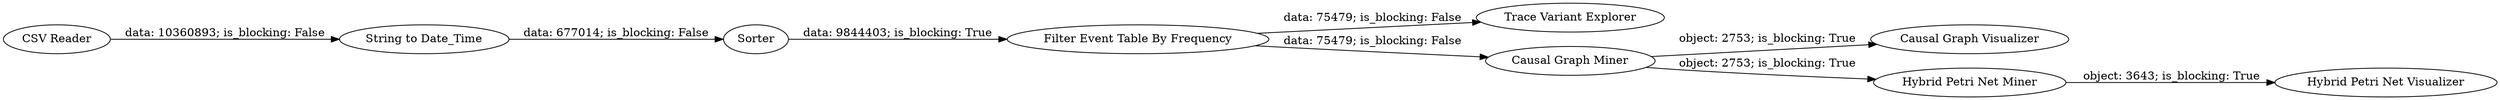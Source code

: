 digraph {
	"4844121023605087801_24" [label="Causal Graph Visualizer"]
	"4844121023605087801_27" [label="Trace Variant Explorer"]
	"4844121023605087801_26" [label="Filter Event Table By Frequency"]
	"4844121023605087801_19" [label="String to Date_Time"]
	"4844121023605087801_22" [label="Hybrid Petri Net Miner"]
	"4844121023605087801_1" [label="CSV Reader"]
	"4844121023605087801_25" [label="Hybrid Petri Net Visualizer"]
	"4844121023605087801_21" [label="Causal Graph Miner"]
	"4844121023605087801_20" [label=Sorter]
	"4844121023605087801_21" -> "4844121023605087801_24" [label="object: 2753; is_blocking: True"]
	"4844121023605087801_20" -> "4844121023605087801_26" [label="data: 9844403; is_blocking: True"]
	"4844121023605087801_19" -> "4844121023605087801_20" [label="data: 677014; is_blocking: False"]
	"4844121023605087801_26" -> "4844121023605087801_21" [label="data: 75479; is_blocking: False"]
	"4844121023605087801_21" -> "4844121023605087801_22" [label="object: 2753; is_blocking: True"]
	"4844121023605087801_1" -> "4844121023605087801_19" [label="data: 10360893; is_blocking: False"]
	"4844121023605087801_22" -> "4844121023605087801_25" [label="object: 3643; is_blocking: True"]
	"4844121023605087801_26" -> "4844121023605087801_27" [label="data: 75479; is_blocking: False"]
	rankdir=LR
}
